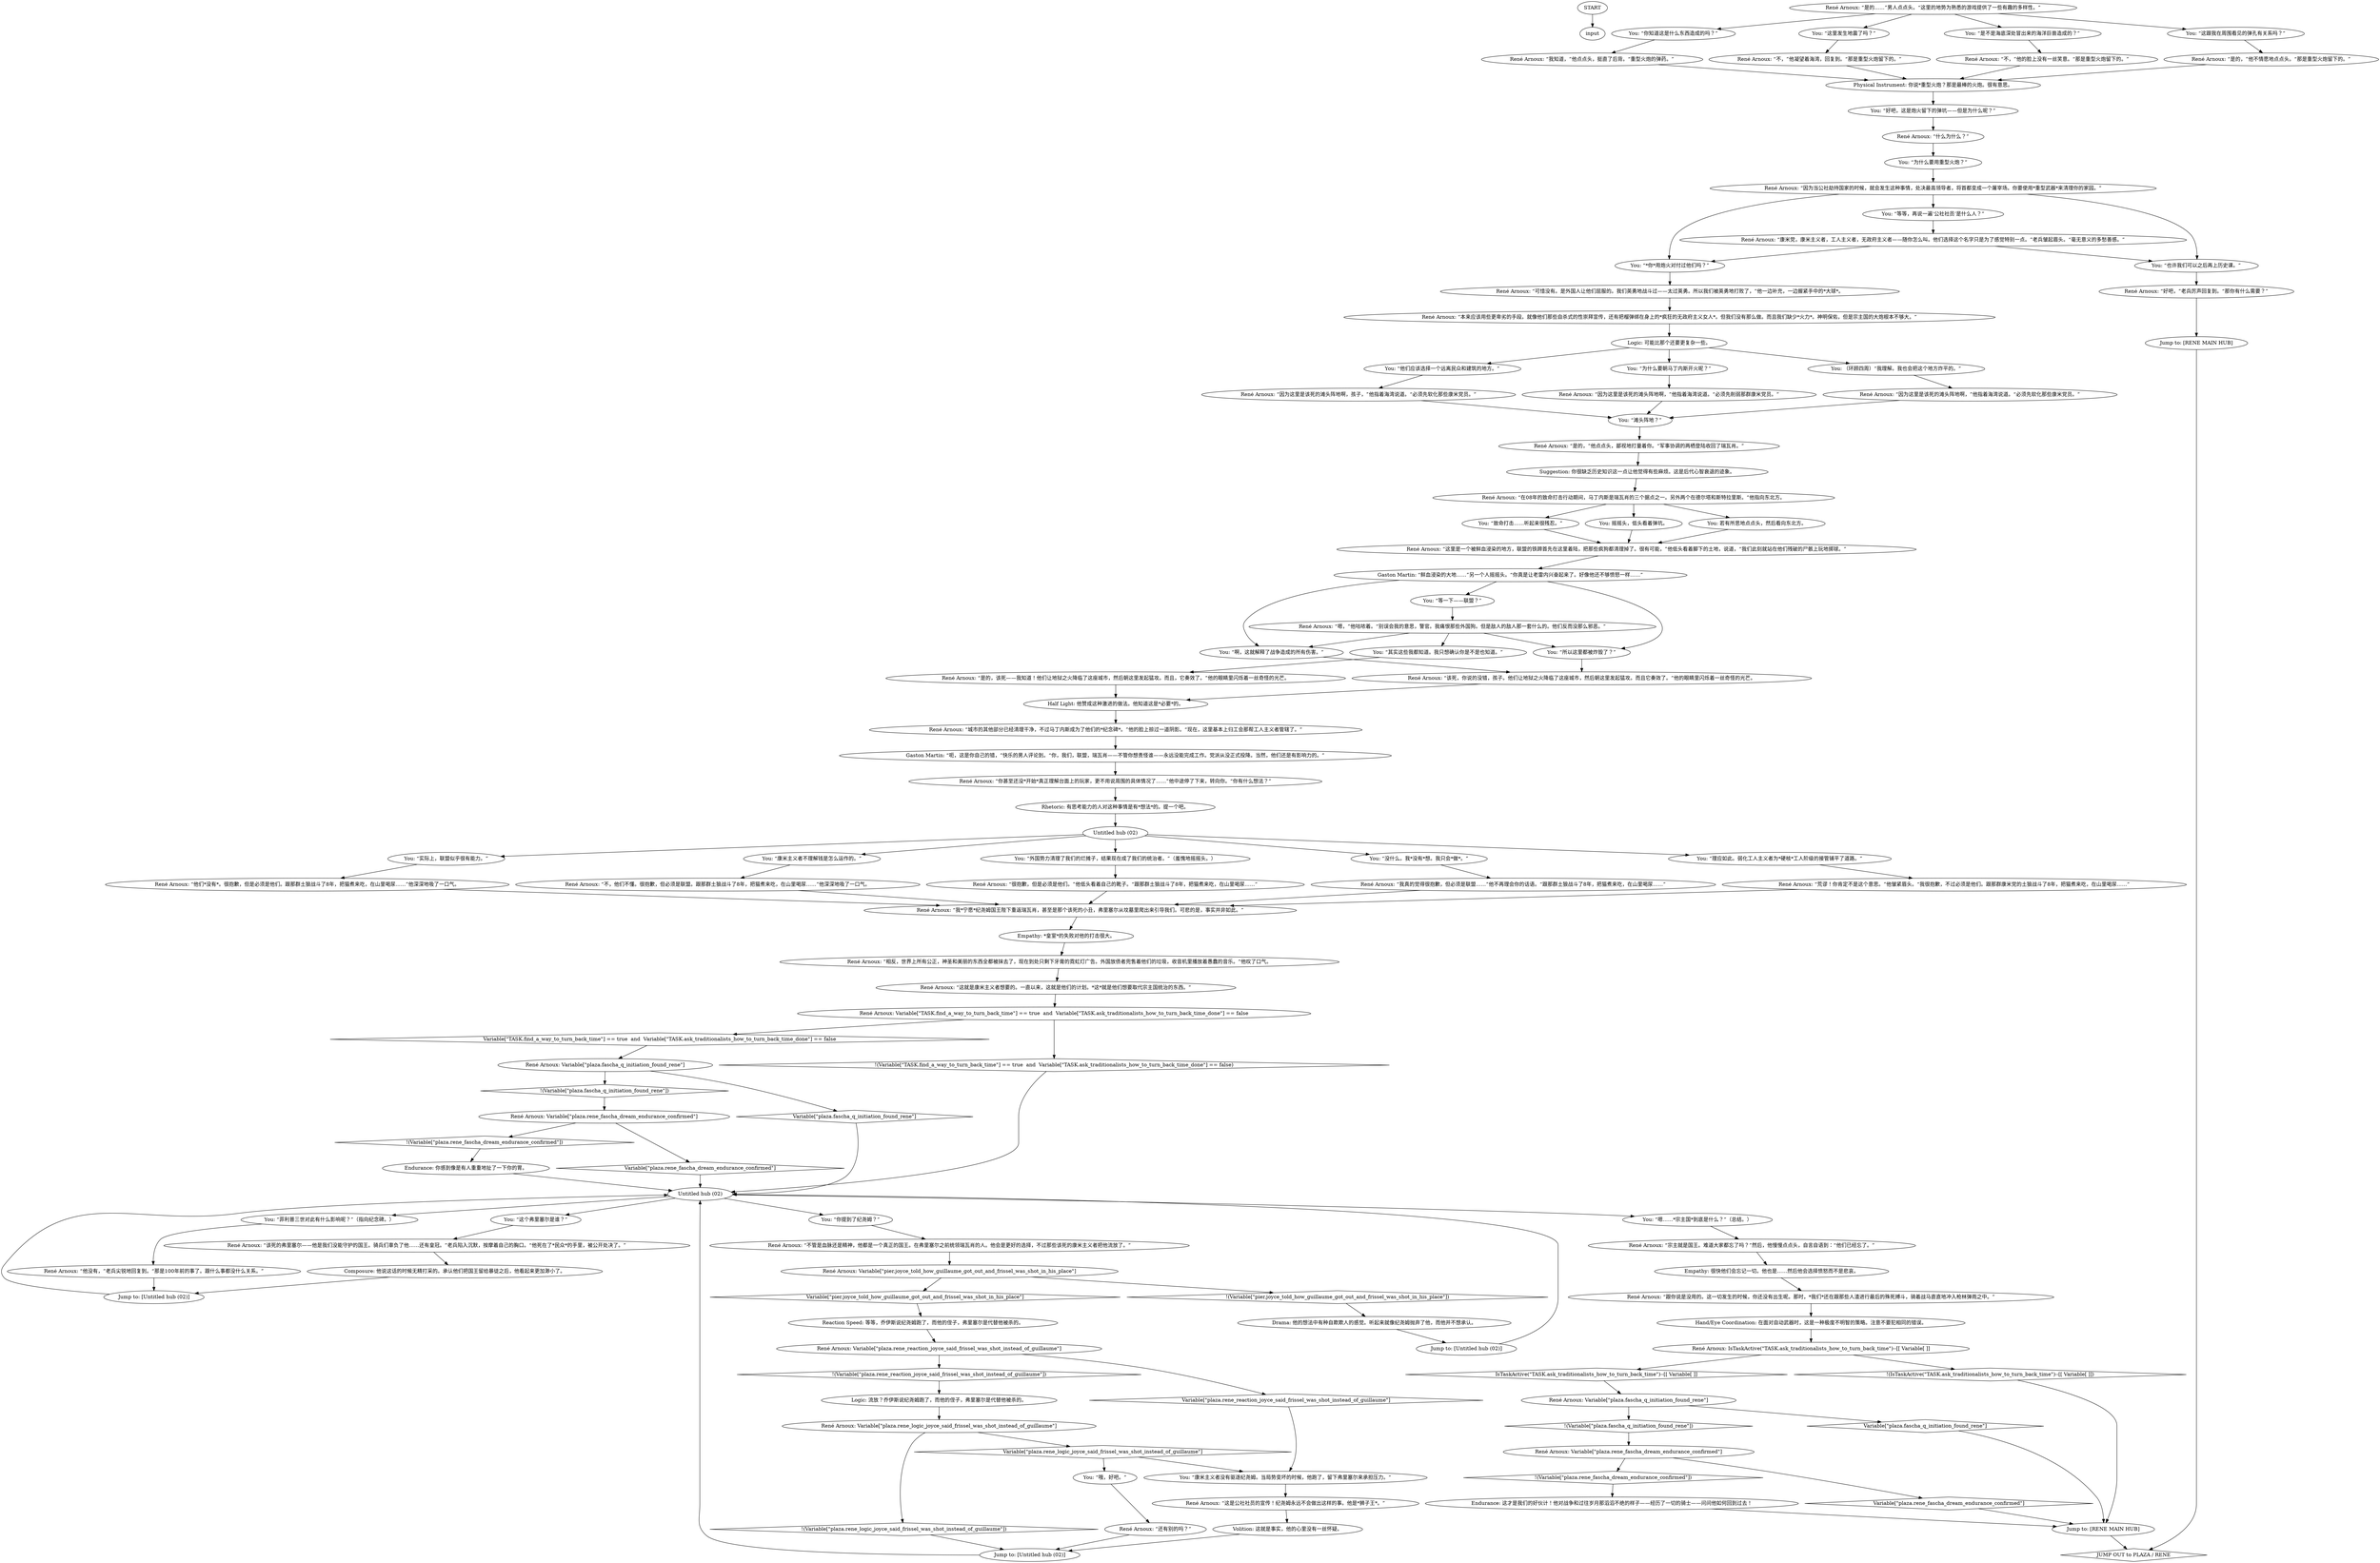 # PLAZA / RIVER CRATER
# You ask René about crater and get the streamlined history lesson without any messy checks or hubs within hubs withing hubs. Sweet and short.
# ==================================================
digraph G {
	  0 [label="START"];
	  1 [label="input"];
	  2 [label="Suggestion: 你很缺乏历史知识这一点让他觉得有些麻烦。这是后代心智衰退的迹象。"];
	  3 [label="René Arnoux: “我知道，”他点点头，挺直了后背。“重型火炮的弹药。”"];
	  4 [label="René Arnoux: “康米党，康米主义者，工人主义者，无政府主义者——随你怎么叫。他们选择这个名字只是为了感觉特别一点。”老兵皱起眉头。“毫无意义的多愁善感。”"];
	  5 [label="René Arnoux: “这是公社社员的宣传！纪尧姆永远不会做出这样的事。他是*狮子王*。”"];
	  6 [label="You: （环顾四周）“我理解。我也会把这个地方炸平的。”"];
	  7 [label="René Arnoux: “因为这里是该死的滩头阵地啊，”他指着海湾说道。“必须先软化那些康米党员。”"];
	  8 [label="Drama: 他的想法中有种自欺欺人的感觉。听起来就像纪尧姆抛弃了他，而他并不想承认。"];
	  9 [label="Hand/Eye Coordination: 在面对自动武器时，这是一种极度不明智的策略。注意不要犯相同的错误。"];
	  10 [label="You: “这里发生地震了吗？”"];
	  11 [label="René Arnoux: “城市的其他部分已经清理干净，不过马丁内斯成为了他们的*纪念碑*。”他的脸上掠过一道阴影。“现在，这里基本上归工会那帮工人主义者管辖了。”"];
	  12 [label="Untitled hub (02)"];
	  13 [label="You: “*你*用炮火对付过他们吗？”"];
	  14 [label="You: “这个弗里塞尔是谁？”"];
	  15 [label="René Arnoux: “不管是血脉还是精神，他都是一个真正的国王。在弗里塞尔之前统领瑞瓦肖的人。他会是更好的选择，不过那些该死的康米主义者把他流放了。”"];
	  16 [label="Reaction Speed: 等等，乔伊斯说纪尧姆跑了，而他的侄子，弗里塞尔是代替他被杀的。"];
	  17 [label="René Arnoux: “因为这里是该死的滩头阵地啊，孩子，”他指着海湾说道。“必须先软化那些康米党员。”"];
	  18 [label="You: “你提到了纪尧姆？”"];
	  19 [label="René Arnoux: “跟你说是没用的。这一切发生的时候，你还没有出生呢。那时，*我们*还在跟那些人渣进行最后的殊死搏斗，骑着战马直直地冲入枪林弹雨之中。”"];
	  20 [label="René Arnoux: “好吧，”老兵厉声回复到。“那你有什么需要？”"];
	  21 [label="René Arnoux: “不，”他凝望着海湾，回复到。“那是重型火炮留下的。”"];
	  22 [label="You: “为什么要朝马丁内斯开火呢？”"];
	  23 [label="You: “其实这些我都知道。我只想确认你是不是也知道。”"];
	  24 [label="René Arnoux: “不，”他的脸上没有一丝笑意。“那是重型火炮留下的。”"];
	  25 [label="René Arnoux: “嗯，”他咕哝着。“别误会我的意思，警官。我痛恨那些外国狗。但是敌人的敌人那一套什么的。他们反而没那么邪恶。”"];
	  26 [label="You: “康米主义者不理解钱是怎么运作的。”"];
	  27 [label="René Arnoux: “因为当公社劫持国家的时候，就会发生这种事情，处决最高领导者，将首都变成一个屠宰场。你要使用*重型武器*来清理你的家园。”"];
	  28 [label="Endurance: 你感到像是有人重重地扯了一下你的胃。"];
	  29 [label="René Arnoux: IsTaskActive(\"TASK.ask_traditionalists_how_to_turn_back_time\")--[[ Variable[ ]]"];
	  30 [label="IsTaskActive(\"TASK.ask_traditionalists_how_to_turn_back_time\")--[[ Variable[ ]]", shape=diamond];
	  31 [label="!(IsTaskActive(\"TASK.ask_traditionalists_how_to_turn_back_time\")--[[ Variable[ ]])", shape=diamond];
	  32 [label="You: “等一下——联盟？”"];
	  33 [label="You: “实际上，联盟似乎很有能力。”"];
	  34 [label="René Arnoux: “我*宁愿*纪尧姆国王陛下重返瑞瓦肖，甚至是那个该死的小丑，弗里塞尔从坟墓里爬出来引导我们。可悲的是，事实并非如此。”"];
	  35 [label="René Arnoux: Variable[\"plaza.rene_logic_joyce_said_frissel_was_shot_instead_of_guillaume\"]"];
	  36 [label="Variable[\"plaza.rene_logic_joyce_said_frissel_was_shot_instead_of_guillaume\"]", shape=diamond];
	  37 [label="!(Variable[\"plaza.rene_logic_joyce_said_frissel_was_shot_instead_of_guillaume\"])", shape=diamond];
	  38 [label="You: “好吧，这是炮火留下的弹坑——但是为什么呢？”"];
	  39 [label="You: “滩头阵地？”"];
	  40 [label="Gaston Martin: “鲜血浸染的大地……”另一个人摇摇头。“你真是让老雷内兴奋起来了。好像他还不够愤怒一样……”"];
	  41 [label="René Arnoux: “这就是康米主义者想要的。一直以来，这就是他们的计划。*这*就是他们想要取代宗主国统治的东西。”"];
	  42 [label="René Arnoux: “不，他们不懂。很抱歉，但必须是联盟。跟那群土狼战斗了8年，把猫煮来吃，在山里喝尿……”他深深地吸了一口气。"];
	  43 [label="You: “没什么。我*没有*想。我只会*做*。”"];
	  44 [label="Composure: 他说这话的时候无精打采的。承认他们把国王留给暴徒之后，他看起来更加渺小了。"];
	  46 [label="Logic: 可能比那个还要更复杂一些。"];
	  47 [label="You: “嗯……*宗主国*到底是什么？”（总结。）"];
	  48 [label="Jump to: [Untitled hub (02)]"];
	  49 [label="Jump to: [Untitled hub (02)]"];
	  50 [label="René Arnoux: Variable[\"plaza.rene_reaction_joyce_said_frissel_was_shot_instead_of_guillaume\"]"];
	  51 [label="Variable[\"plaza.rene_reaction_joyce_said_frissel_was_shot_instead_of_guillaume\"]", shape=diamond];
	  52 [label="!(Variable[\"plaza.rene_reaction_joyce_said_frissel_was_shot_instead_of_guillaume\"])", shape=diamond];
	  53 [label="You: “哦，好吧。”"];
	  54 [label="You: 若有所思地点点头，然后看向东北方。"];
	  55 [label="René Arnoux: Variable[\"plaza.fascha_q_initiation_found_rene\"]"];
	  56 [label="Variable[\"plaza.fascha_q_initiation_found_rene\"]", shape=diamond];
	  57 [label="!(Variable[\"plaza.fascha_q_initiation_found_rene\"])", shape=diamond];
	  58 [label="René Arnoux: “可惜没有。是外国人让他们屈服的。我们英勇地战斗过——太过英勇。所以我们被英勇地打败了，”他一边补充，一边握紧手中的*大球*。"];
	  59 [label="René Arnoux: “本来应该用些更卑劣的手段。就像他们那些自杀式的性崇拜宣传，还有把榴弹绑在身上的*疯狂的无政府主义女人*。但我们没有那么做。而且我们缺少*火力*。神明保佑，但是宗主国的大炮根本不够大。”"];
	  60 [label="René Arnoux: “该死的弗里塞尔——他是我们没能守护的国王。骑兵们辜负了他……还有皇冠。”老兵陷入沉默，按摩着自己的胸口。“他死在了*民众*的手里，被公开处决了。”"];
	  61 [label="René Arnoux: “还有别的吗？”"];
	  62 [label="René Arnoux: “很抱歉，但是必须是他们。”他低头看着自己的靴子。“跟那群土狼战斗了8年，把猫煮来吃，在山里喝尿……”"];
	  63 [label="You: “他们应该选择一个远离民众和建筑的地方。”"];
	  64 [label="You: “致命打击……听起来很残忍。”"];
	  65 [label="René Arnoux: “我真的觉得很抱歉，但必须是联盟……”他不再理会你的话语。“跟那群土狼战斗了8年，把猫煮来吃，在山里喝尿……”"];
	  66 [label="René Arnoux: “什么为什么？”"];
	  67 [label="Jump to: [RENE MAIN HUB]"];
	  68 [label="Volition: 这就是事实，他的心里没有一丝怀疑。"];
	  69 [label="You: 摇摇头，低头看着弹坑。"];
	  70 [label="You: “菲利普三世对此有什么影响呢？”（指向纪念碑。）"];
	  71 [label="Empathy: 很快他们会忘记一切。他也是……然后他会选择愤怒而不是悲哀。"];
	  72 [label="René Arnoux: “是的……”男人点点头。“这里的地势为熟悉的游戏提供了一些有趣的多样性。”"];
	  73 [label="You: “啊，这就解释了战争造成的所有伤害。”"];
	  74 [label="René Arnoux: “他没有，”老兵尖锐地回复到。“那是100年前的事了。跟什么事都没什么关系。”"];
	  75 [label="Gaston Martin: “呃，这是你自己的错，”快乐的男人评论到。“你，我们，联盟，瑞瓦肖——不管你想责怪谁——永远没能完成工作。党派从没正式投降。当然，他们还是有影响力的。”"];
	  76 [label="Physical Instrument: 你说*重型火炮？那是最棒的火炮。很有意思。"];
	  77 [label="Untitled hub (02)"];
	  78 [label="René Arnoux: “在08年的致命打击行动期间，马丁内斯是瑞瓦肖的三个据点之一。另外两个在德尔塔和斯特拉里斯。”他指向东北方。"];
	  79 [label="You: “康米主义者没有驱逐纪尧姆。当局势变坏的时候，他跑了，留下弗里塞尔来承担压力。”"];
	  80 [label="René Arnoux: “荒谬！你肯定不是这个意思。”他皱紧眉头。“我很抱歉，不过必须是他们。跟那群康米党的土狼战斗了8年，把猫煮来吃，在山里喝尿……”"];
	  81 [label="René Arnoux: Variable[\"TASK.find_a_way_to_turn_back_time\"] == true  and  Variable[\"TASK.ask_traditionalists_how_to_turn_back_time_done\"] == false"];
	  82 [label="Variable[\"TASK.find_a_way_to_turn_back_time\"] == true  and  Variable[\"TASK.ask_traditionalists_how_to_turn_back_time_done\"] == false", shape=diamond];
	  83 [label="!(Variable[\"TASK.find_a_way_to_turn_back_time\"] == true  and  Variable[\"TASK.ask_traditionalists_how_to_turn_back_time_done\"] == false)", shape=diamond];
	  84 [label="René Arnoux: Variable[\"plaza.rene_fascha_dream_endurance_confirmed\"]"];
	  85 [label="Variable[\"plaza.rene_fascha_dream_endurance_confirmed\"]", shape=diamond];
	  86 [label="!(Variable[\"plaza.rene_fascha_dream_endurance_confirmed\"])", shape=diamond];
	  87 [label="René Arnoux: Variable[\"plaza.rene_fascha_dream_endurance_confirmed\"]"];
	  88 [label="Variable[\"plaza.rene_fascha_dream_endurance_confirmed\"]", shape=diamond];
	  89 [label="!(Variable[\"plaza.rene_fascha_dream_endurance_confirmed\"])", shape=diamond];
	  90 [label="René Arnoux: “是的，”他点点头，鄙视地打量着你。“军事协调的两栖登陆收回了瑞瓦肖。”"];
	  91 [label="You: “所以这里都被炸毁了？”"];
	  92 [label="René Arnoux: “该死，你说的没错，孩子。他们让地狱之火降临了这座城市，然后朝这里发起猛攻。而且它奏效了。”他的眼睛里闪烁着一丝奇怪的光芒。"];
	  93 [label="Empathy: *皇室*的失败对他的打击很大。"];
	  94 [label="Rhetoric: 有思考能力的人对这种事情是有*想法*的。提一个吧。"];
	  95 [label="You: “是不是海底深处冒出来的海洋巨兽造成的？”"];
	  96 [label="René Arnoux: “是的，”他不情愿地点点头。“那是重型火炮留下的。”"];
	  97 [label="René Arnoux: “是的，该死——我知道！他们让地狱之火降临了这座城市，然后朝这里发起猛攻。而且，它奏效了。”他的眼睛里闪烁着一丝奇怪的光芒。"];
	  98 [label="Logic: 流放？乔伊斯说纪尧姆跑了，而他的侄子，弗里塞尔是代替他被杀的。"];
	  99 [label="Jump to: [RENE MAIN HUB]"];
	  100 [label="You: “等等，再说一遍‘公社社员’是什么人？”"];
	  101 [label="You: “这跟我在周围看见的弹孔有关系吗？”"];
	  102 [label="René Arnoux: “这里是一个被鲜血浸染的地方，联盟的铁蹄首先在这里着陆，把那些疯狗都清理掉了。很有可能，”他低头看着脚下的土地，说道，“我们此刻就站在他们残破的尸骸上玩地掷球。”"];
	  103 [label="You: “外国势力清理了我们的烂摊子，结果现在成了我们的统治者。”（羞愧地摇摇头。）"];
	  104 [label="René Arnoux: “他们*没有*。很抱歉，但是必须是他们。跟那群土狼战斗了8年，把猫煮来吃，在山里喝尿……”他深深地吸了一口气。"];
	  105 [label="René Arnoux: “因为这里是该死的滩头阵地啊，”他指着海湾说道。“必须先削弱那群康米党员。”"];
	  106 [label="Half Light: 他赞成这种激进的做法。他知道这是*必要*的。"];
	  107 [label="You: “理应如此。弱化工人主义者为*硬核*工人阶级的接管铺平了道路。”"];
	  108 [label="René Arnoux: Variable[\"pier.joyce_told_how_guillaume_got_out_and_frissel_was_shot_in_his_place\"]"];
	  109 [label="Variable[\"pier.joyce_told_how_guillaume_got_out_and_frissel_was_shot_in_his_place\"]", shape=diamond];
	  110 [label="!(Variable[\"pier.joyce_told_how_guillaume_got_out_and_frissel_was_shot_in_his_place\"])", shape=diamond];
	  111 [label="René Arnoux: “宗主就是国王。难道大家都忘了吗？”然后，他慢慢点点头，自言自语到：“他们已经忘了。”"];
	  112 [label="René Arnoux: Variable[\"plaza.fascha_q_initiation_found_rene\"]"];
	  113 [label="Variable[\"plaza.fascha_q_initiation_found_rene\"]", shape=diamond];
	  114 [label="!(Variable[\"plaza.fascha_q_initiation_found_rene\"])", shape=diamond];
	  115 [label="Endurance: 这才是我们的好伙计！他对战争和过往岁月那滔滔不绝的样子——经历了一切的骑士——问问他如何回到过去！"];
	  116 [label="You: “你知道这是什么东西造成的吗？”"];
	  117 [label="You: “为什么要用重型火炮？”"];
	  118 [label="René Arnoux: “相反，世界上所有公正，神圣和美丽的东西全都被抹去了，现在到处只剩下牙膏的霓虹灯广告。外国放债者兜售着他们的垃圾，收音机里播放着愚蠢的音乐。”他叹了口气。"];
	  119 [label="Jump to: [Untitled hub (02)]"];
	  120 [label="You: “也许我们可以之后再上历史课。”"];
	  121 [label="René Arnoux: “你甚至还没*开始*真正理解台面上的玩家，更不用说周围的具体情况了……”他中途停了下来，转向你。“你有什么想法？”"];
	  3830486 [label="JUMP OUT to PLAZA / RENE", shape=diamond];
	  0 -> 1
	  2 -> 78
	  3 -> 76
	  4 -> 120
	  4 -> 13
	  5 -> 68
	  6 -> 7
	  7 -> 39
	  8 -> 49
	  9 -> 29
	  10 -> 21
	  11 -> 75
	  12 -> 33
	  12 -> 103
	  12 -> 107
	  12 -> 43
	  12 -> 26
	  13 -> 58
	  14 -> 60
	  15 -> 108
	  16 -> 50
	  17 -> 39
	  18 -> 15
	  19 -> 9
	  20 -> 99
	  21 -> 76
	  22 -> 105
	  23 -> 97
	  24 -> 76
	  25 -> 73
	  25 -> 91
	  25 -> 23
	  26 -> 42
	  27 -> 120
	  27 -> 100
	  27 -> 13
	  28 -> 77
	  29 -> 30
	  29 -> 31
	  30 -> 55
	  31 -> 67
	  32 -> 25
	  33 -> 104
	  34 -> 93
	  35 -> 36
	  35 -> 37
	  36 -> 53
	  36 -> 79
	  37 -> 119
	  38 -> 66
	  39 -> 90
	  40 -> 32
	  40 -> 73
	  40 -> 91
	  41 -> 81
	  42 -> 34
	  43 -> 65
	  44 -> 48
	  46 -> 6
	  46 -> 22
	  46 -> 63
	  47 -> 111
	  48 -> 77
	  49 -> 77
	  50 -> 51
	  50 -> 52
	  51 -> 79
	  52 -> 98
	  53 -> 61
	  54 -> 102
	  55 -> 56
	  55 -> 57
	  56 -> 67
	  57 -> 87
	  58 -> 59
	  59 -> 46
	  60 -> 44
	  61 -> 119
	  62 -> 34
	  63 -> 17
	  64 -> 102
	  65 -> 34
	  66 -> 117
	  67 -> 3830486
	  68 -> 119
	  69 -> 102
	  70 -> 74
	  71 -> 19
	  72 -> 10
	  72 -> 116
	  72 -> 101
	  72 -> 95
	  73 -> 92
	  74 -> 48
	  75 -> 121
	  76 -> 38
	  77 -> 18
	  77 -> 47
	  77 -> 70
	  77 -> 14
	  78 -> 64
	  78 -> 69
	  78 -> 54
	  79 -> 5
	  80 -> 34
	  81 -> 82
	  81 -> 83
	  82 -> 112
	  83 -> 77
	  84 -> 85
	  84 -> 86
	  85 -> 77
	  86 -> 28
	  87 -> 88
	  87 -> 89
	  88 -> 67
	  89 -> 115
	  90 -> 2
	  91 -> 92
	  92 -> 106
	  93 -> 118
	  94 -> 12
	  95 -> 24
	  96 -> 76
	  97 -> 106
	  98 -> 35
	  99 -> 3830486
	  100 -> 4
	  101 -> 96
	  102 -> 40
	  103 -> 62
	  104 -> 34
	  105 -> 39
	  106 -> 11
	  107 -> 80
	  108 -> 109
	  108 -> 110
	  109 -> 16
	  110 -> 8
	  111 -> 71
	  112 -> 113
	  112 -> 114
	  113 -> 77
	  114 -> 84
	  115 -> 67
	  116 -> 3
	  117 -> 27
	  118 -> 41
	  119 -> 77
	  120 -> 20
	  121 -> 94
}


